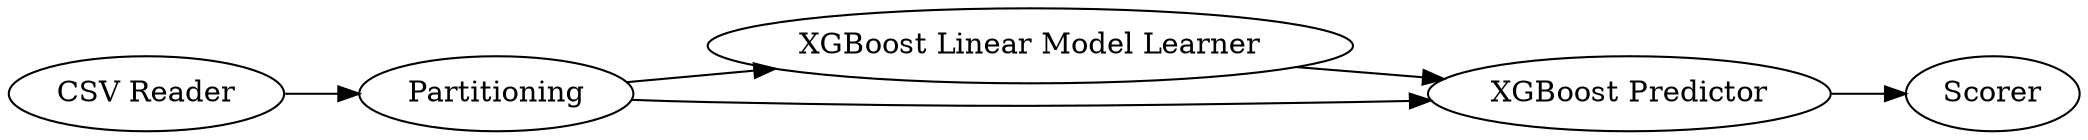 digraph {
	26 -> 27
	25 -> 26
	24 -> 25
	25 -> 27
	27 -> 28
	24 [label="CSV Reader"]
	27 [label="XGBoost Predictor"]
	28 [label=Scorer]
	26 [label="XGBoost Linear Model Learner"]
	25 [label=Partitioning]
	rankdir=LR
}
